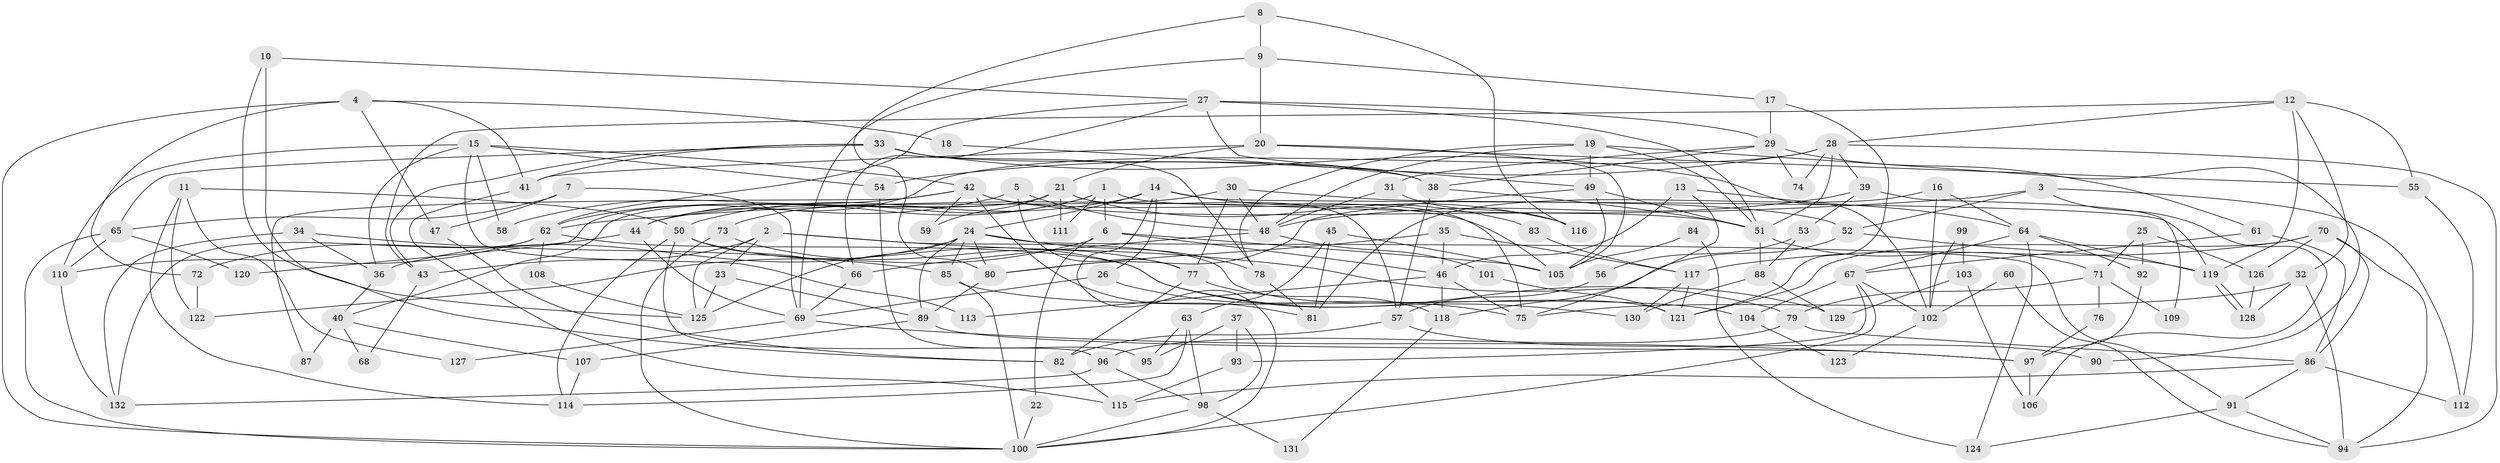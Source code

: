 // coarse degree distribution, {8: 0.03260869565217391, 5: 0.18478260869565216, 3: 0.1956521739130435, 6: 0.11956521739130435, 4: 0.13043478260869565, 7: 0.11956521739130435, 2: 0.15217391304347827, 9: 0.043478260869565216, 10: 0.021739130434782608}
// Generated by graph-tools (version 1.1) at 2025/52/02/27/25 19:52:08]
// undirected, 132 vertices, 264 edges
graph export_dot {
graph [start="1"]
  node [color=gray90,style=filled];
  1;
  2;
  3;
  4;
  5;
  6;
  7;
  8;
  9;
  10;
  11;
  12;
  13;
  14;
  15;
  16;
  17;
  18;
  19;
  20;
  21;
  22;
  23;
  24;
  25;
  26;
  27;
  28;
  29;
  30;
  31;
  32;
  33;
  34;
  35;
  36;
  37;
  38;
  39;
  40;
  41;
  42;
  43;
  44;
  45;
  46;
  47;
  48;
  49;
  50;
  51;
  52;
  53;
  54;
  55;
  56;
  57;
  58;
  59;
  60;
  61;
  62;
  63;
  64;
  65;
  66;
  67;
  68;
  69;
  70;
  71;
  72;
  73;
  74;
  75;
  76;
  77;
  78;
  79;
  80;
  81;
  82;
  83;
  84;
  85;
  86;
  87;
  88;
  89;
  90;
  91;
  92;
  93;
  94;
  95;
  96;
  97;
  98;
  99;
  100;
  101;
  102;
  103;
  104;
  105;
  106;
  107;
  108;
  109;
  110;
  111;
  112;
  113;
  114;
  115;
  116;
  117;
  118;
  119;
  120;
  121;
  122;
  123;
  124;
  125;
  126;
  127;
  128;
  129;
  130;
  131;
  132;
  1 -- 73;
  1 -- 6;
  1 -- 44;
  1 -- 75;
  1 -- 111;
  2 -- 43;
  2 -- 23;
  2 -- 121;
  2 -- 125;
  2 -- 129;
  3 -- 62;
  3 -- 52;
  3 -- 106;
  3 -- 112;
  4 -- 100;
  4 -- 47;
  4 -- 18;
  4 -- 41;
  4 -- 72;
  5 -- 77;
  5 -- 62;
  5 -- 48;
  6 -- 122;
  6 -- 105;
  6 -- 22;
  6 -- 46;
  7 -- 65;
  7 -- 69;
  7 -- 47;
  8 -- 9;
  8 -- 80;
  8 -- 116;
  9 -- 20;
  9 -- 69;
  9 -- 17;
  10 -- 125;
  10 -- 82;
  10 -- 27;
  11 -- 114;
  11 -- 50;
  11 -- 122;
  11 -- 127;
  12 -- 119;
  12 -- 28;
  12 -- 32;
  12 -- 43;
  12 -- 55;
  13 -- 75;
  13 -- 46;
  13 -- 64;
  14 -- 50;
  14 -- 119;
  14 -- 24;
  14 -- 26;
  14 -- 83;
  14 -- 100;
  15 -- 42;
  15 -- 110;
  15 -- 36;
  15 -- 54;
  15 -- 58;
  15 -- 113;
  16 -- 81;
  16 -- 64;
  16 -- 102;
  17 -- 29;
  17 -- 121;
  18 -- 38;
  19 -- 49;
  19 -- 51;
  19 -- 48;
  19 -- 78;
  19 -- 90;
  20 -- 55;
  20 -- 21;
  20 -- 41;
  20 -- 105;
  21 -- 116;
  21 -- 57;
  21 -- 40;
  21 -- 59;
  21 -- 111;
  21 -- 120;
  22 -- 100;
  23 -- 125;
  23 -- 89;
  24 -- 80;
  24 -- 36;
  24 -- 78;
  24 -- 85;
  24 -- 89;
  24 -- 91;
  24 -- 125;
  25 -- 71;
  25 -- 126;
  25 -- 92;
  26 -- 69;
  26 -- 75;
  27 -- 62;
  27 -- 29;
  27 -- 49;
  27 -- 51;
  27 -- 66;
  28 -- 94;
  28 -- 44;
  28 -- 39;
  28 -- 51;
  28 -- 54;
  28 -- 74;
  29 -- 38;
  29 -- 31;
  29 -- 61;
  29 -- 74;
  30 -- 48;
  30 -- 44;
  30 -- 52;
  30 -- 77;
  31 -- 48;
  31 -- 116;
  32 -- 75;
  32 -- 94;
  32 -- 128;
  33 -- 41;
  33 -- 78;
  33 -- 38;
  33 -- 43;
  33 -- 65;
  33 -- 102;
  34 -- 85;
  34 -- 36;
  34 -- 132;
  35 -- 117;
  35 -- 46;
  35 -- 80;
  36 -- 40;
  37 -- 93;
  37 -- 95;
  37 -- 98;
  38 -- 51;
  38 -- 57;
  39 -- 48;
  39 -- 53;
  39 -- 109;
  40 -- 68;
  40 -- 87;
  40 -- 107;
  41 -- 115;
  42 -- 51;
  42 -- 105;
  42 -- 58;
  42 -- 59;
  42 -- 81;
  42 -- 87;
  43 -- 68;
  44 -- 69;
  44 -- 72;
  45 -- 81;
  45 -- 105;
  45 -- 63;
  46 -- 75;
  46 -- 113;
  46 -- 118;
  47 -- 82;
  48 -- 66;
  48 -- 101;
  49 -- 51;
  49 -- 80;
  49 -- 105;
  50 -- 66;
  50 -- 96;
  50 -- 114;
  50 -- 130;
  51 -- 71;
  51 -- 88;
  52 -- 119;
  52 -- 118;
  53 -- 88;
  53 -- 56;
  54 -- 95;
  55 -- 112;
  56 -- 57;
  57 -- 82;
  57 -- 90;
  60 -- 94;
  60 -- 102;
  61 -- 67;
  61 -- 86;
  62 -- 110;
  62 -- 132;
  62 -- 79;
  62 -- 108;
  63 -- 114;
  63 -- 95;
  63 -- 98;
  64 -- 67;
  64 -- 92;
  64 -- 119;
  64 -- 124;
  65 -- 100;
  65 -- 110;
  65 -- 120;
  66 -- 69;
  67 -- 102;
  67 -- 100;
  67 -- 93;
  67 -- 104;
  69 -- 97;
  69 -- 127;
  70 -- 86;
  70 -- 121;
  70 -- 94;
  70 -- 117;
  70 -- 126;
  71 -- 79;
  71 -- 76;
  71 -- 109;
  72 -- 122;
  73 -- 100;
  73 -- 77;
  76 -- 97;
  77 -- 118;
  77 -- 82;
  78 -- 81;
  79 -- 86;
  79 -- 96;
  80 -- 89;
  82 -- 115;
  83 -- 117;
  84 -- 105;
  84 -- 124;
  85 -- 100;
  85 -- 104;
  86 -- 91;
  86 -- 112;
  86 -- 115;
  88 -- 130;
  88 -- 129;
  89 -- 97;
  89 -- 107;
  91 -- 94;
  91 -- 124;
  92 -- 97;
  93 -- 115;
  96 -- 98;
  96 -- 132;
  97 -- 106;
  98 -- 100;
  98 -- 131;
  99 -- 103;
  99 -- 102;
  101 -- 121;
  102 -- 123;
  103 -- 106;
  103 -- 129;
  104 -- 123;
  107 -- 114;
  108 -- 125;
  110 -- 132;
  117 -- 121;
  117 -- 130;
  118 -- 131;
  119 -- 128;
  119 -- 128;
  126 -- 128;
}

